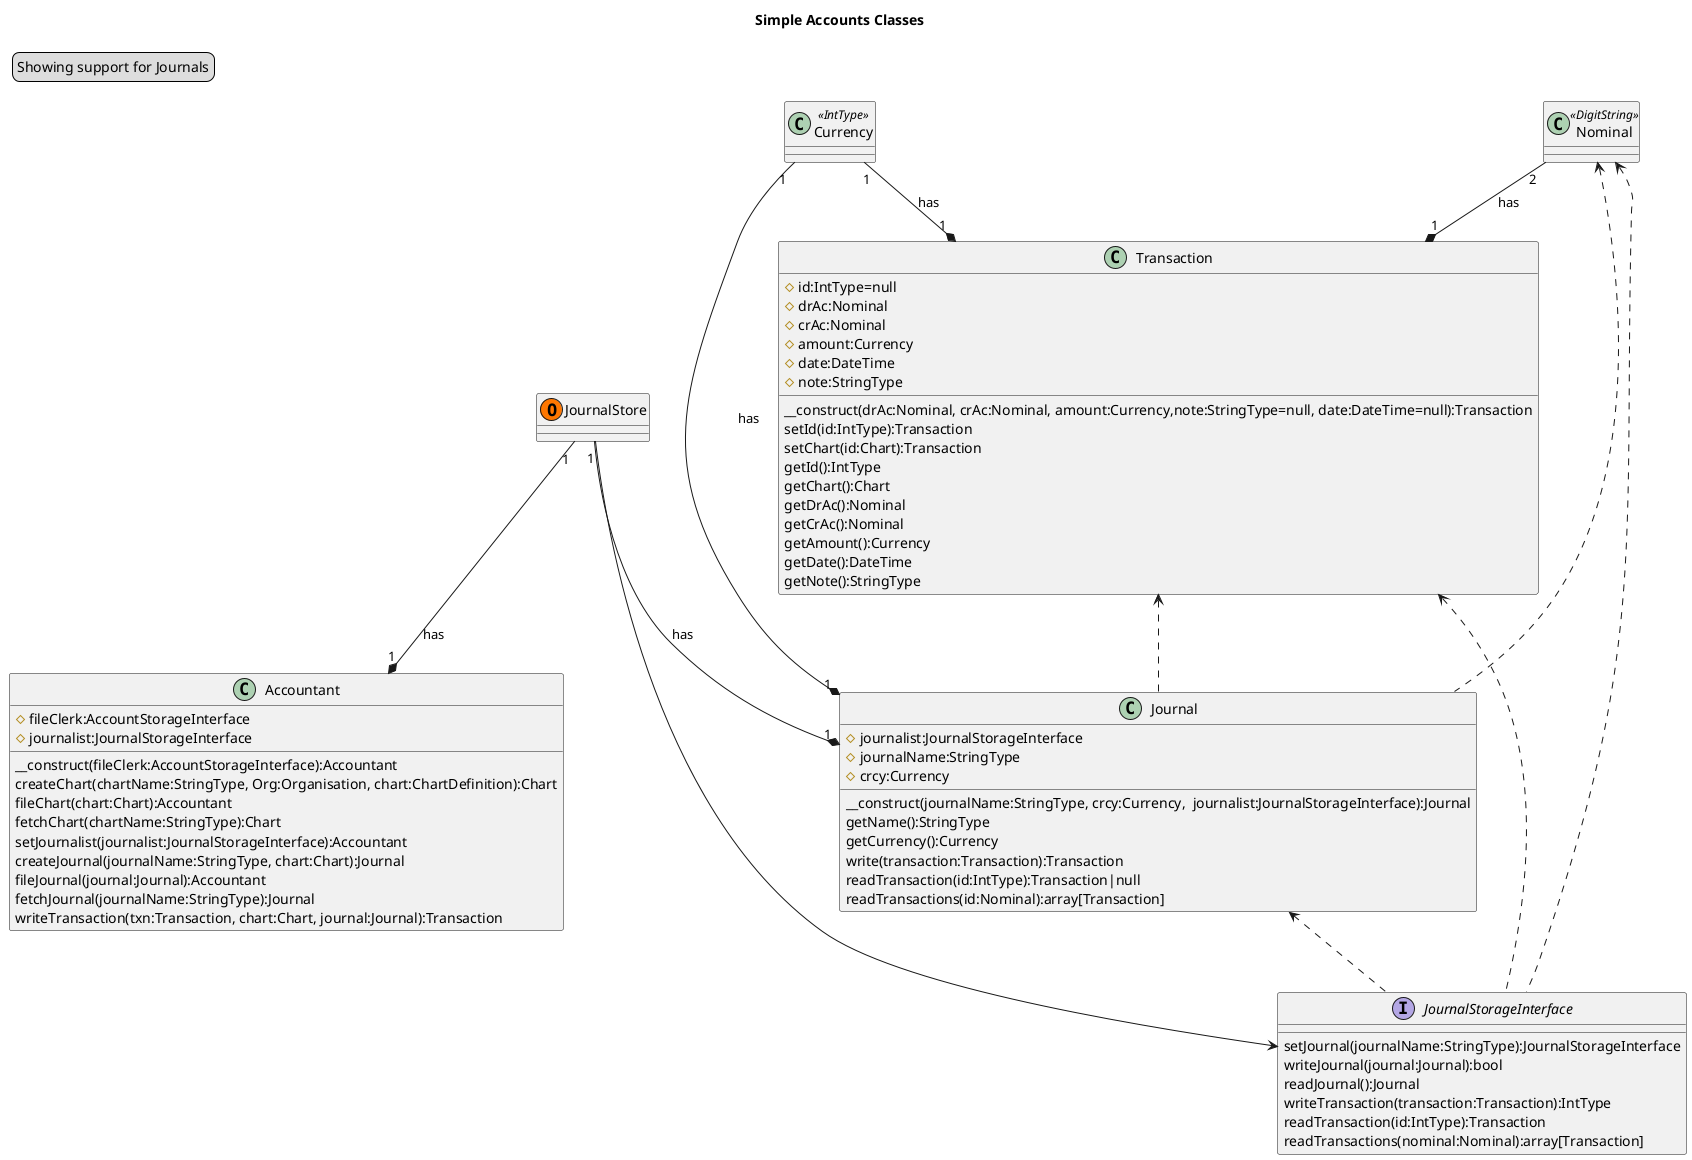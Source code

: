 @startuml
title Simple Accounts Classes
legend top left
    Showing support for Journals
endlegend


class Accountant {
    #fileClerk:AccountStorageInterface
    #journalist:JournalStorageInterface
    __construct(fileClerk:AccountStorageInterface):Accountant
    createChart(chartName:StringType, Org:Organisation, chart:ChartDefinition):Chart
    fileChart(chart:Chart):Accountant
    fetchChart(chartName:StringType):Chart
    setJournalist(journalist:JournalStorageInterface):Accountant
    createJournal(journalName:StringType, chart:Chart):Journal
    fileJournal(journal:Journal):Accountant
    fetchJournal(journalName:StringType):Journal
    writeTransaction(txn:Transaction, chart:Chart, journal:Journal):Transaction
}

interface JournalStorageInterface {
    setJournal(journalName:StringType):JournalStorageInterface
    writeJournal(journal:Journal):bool
    readJournal():Journal
    writeTransaction(transaction:Transaction):IntType
    readTransaction(id:IntType):Transaction
    readTransactions(nominal:Nominal):array[Transaction]
}

class Currency << IntType >>

class JournalStore << (O,#FF7700) >>

class Journal {
    #journalist:JournalStorageInterface
    #journalName:StringType
    #crcy:Currency
    __construct(journalName:StringType, crcy:Currency,  journalist:JournalStorageInterface):Journal
    getName():StringType
    getCurrency():Currency
    write(transaction:Transaction):Transaction
    readTransaction(id:IntType):Transaction|null
    readTransactions(id:Nominal):array[Transaction]
}

class Transaction {
    #id:IntType=null
    #drAc:Nominal
    #crAc:Nominal
    #amount:Currency
    #date:DateTime
    #note:StringType
    __construct(drAc:Nominal, crAc:Nominal, amount:Currency,note:StringType=null, date:DateTime=null):Transaction
    setId(id:IntType):Transaction
    setChart(id:Chart):Transaction
    getId():IntType
    getChart():Chart
    getDrAc():Nominal
    getCrAc():Nominal
    getAmount():Currency
    getDate():DateTime
    getNote():StringType
}

class Nominal <<DigitString>>

Transaction <.. Journal
Currency "1" --* "1" Journal : has
JournalStorageInterface <-- JournalStore
JournalStore "1" --* "1" Accountant : has
JournalStore "1" --* "1" Journal : has
Nominal <.. Journal
Nominal "2" --* "1" Transaction : has
Currency "1" --* "1" Transaction : has
Nominal <.. JournalStorageInterface
Journal <.. JournalStorageInterface
Transaction <.. JournalStorageInterface
@enduml